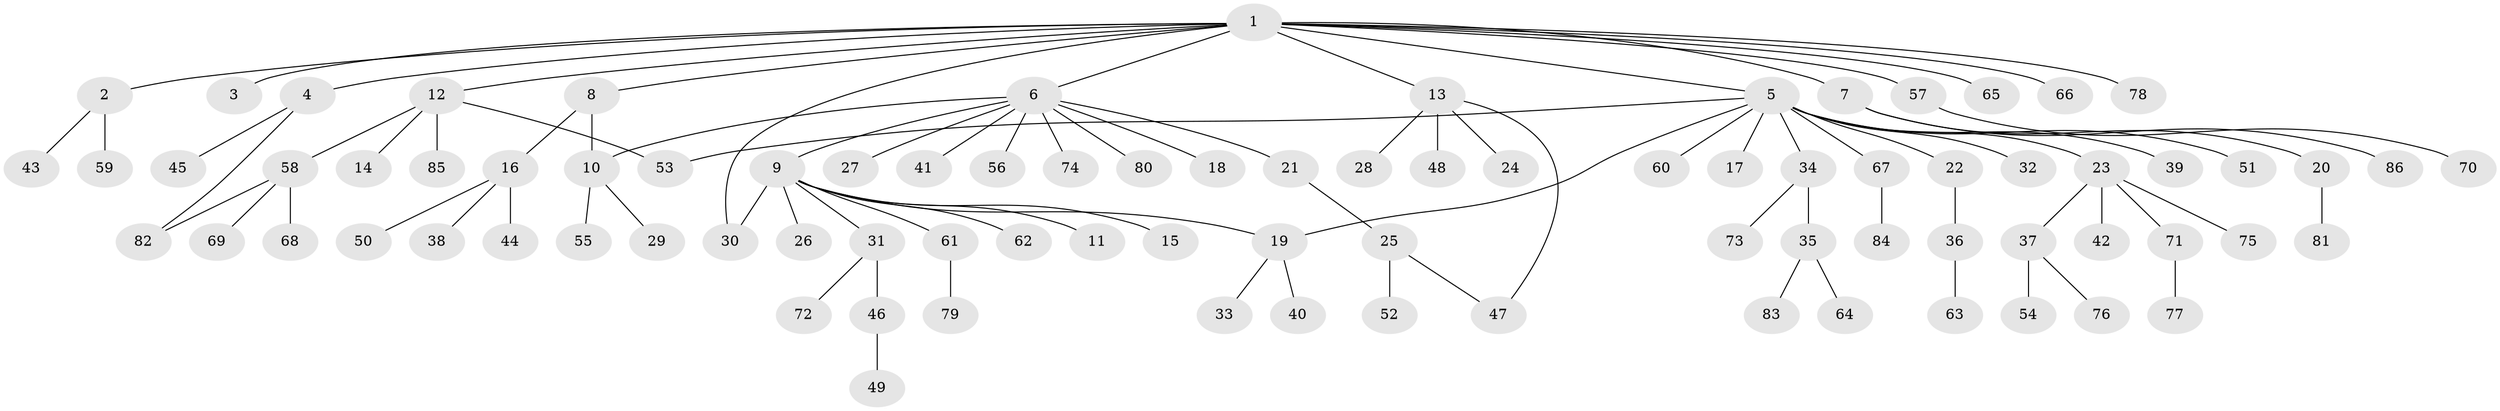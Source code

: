 // coarse degree distribution, {14: 0.014705882352941176, 2: 0.10294117647058823, 1: 0.7058823529411765, 11: 0.014705882352941176, 12: 0.014705882352941176, 3: 0.04411764705882353, 5: 0.029411764705882353, 10: 0.014705882352941176, 4: 0.04411764705882353, 6: 0.014705882352941176}
// Generated by graph-tools (version 1.1) at 2025/23/03/03/25 07:23:50]
// undirected, 86 vertices, 91 edges
graph export_dot {
graph [start="1"]
  node [color=gray90,style=filled];
  1;
  2;
  3;
  4;
  5;
  6;
  7;
  8;
  9;
  10;
  11;
  12;
  13;
  14;
  15;
  16;
  17;
  18;
  19;
  20;
  21;
  22;
  23;
  24;
  25;
  26;
  27;
  28;
  29;
  30;
  31;
  32;
  33;
  34;
  35;
  36;
  37;
  38;
  39;
  40;
  41;
  42;
  43;
  44;
  45;
  46;
  47;
  48;
  49;
  50;
  51;
  52;
  53;
  54;
  55;
  56;
  57;
  58;
  59;
  60;
  61;
  62;
  63;
  64;
  65;
  66;
  67;
  68;
  69;
  70;
  71;
  72;
  73;
  74;
  75;
  76;
  77;
  78;
  79;
  80;
  81;
  82;
  83;
  84;
  85;
  86;
  1 -- 2;
  1 -- 3;
  1 -- 4;
  1 -- 5;
  1 -- 6;
  1 -- 7;
  1 -- 8;
  1 -- 12;
  1 -- 13;
  1 -- 30;
  1 -- 57;
  1 -- 65;
  1 -- 66;
  1 -- 78;
  2 -- 43;
  2 -- 59;
  4 -- 45;
  4 -- 82;
  5 -- 17;
  5 -- 19;
  5 -- 22;
  5 -- 23;
  5 -- 32;
  5 -- 34;
  5 -- 39;
  5 -- 51;
  5 -- 53;
  5 -- 60;
  5 -- 67;
  6 -- 9;
  6 -- 10;
  6 -- 18;
  6 -- 21;
  6 -- 27;
  6 -- 41;
  6 -- 56;
  6 -- 74;
  6 -- 80;
  7 -- 20;
  7 -- 86;
  8 -- 10;
  8 -- 16;
  9 -- 11;
  9 -- 15;
  9 -- 19;
  9 -- 26;
  9 -- 30;
  9 -- 31;
  9 -- 61;
  9 -- 62;
  10 -- 29;
  10 -- 55;
  12 -- 14;
  12 -- 53;
  12 -- 58;
  12 -- 85;
  13 -- 24;
  13 -- 28;
  13 -- 47;
  13 -- 48;
  16 -- 38;
  16 -- 44;
  16 -- 50;
  19 -- 33;
  19 -- 40;
  20 -- 81;
  21 -- 25;
  22 -- 36;
  23 -- 37;
  23 -- 42;
  23 -- 71;
  23 -- 75;
  25 -- 47;
  25 -- 52;
  31 -- 46;
  31 -- 72;
  34 -- 35;
  34 -- 73;
  35 -- 64;
  35 -- 83;
  36 -- 63;
  37 -- 54;
  37 -- 76;
  46 -- 49;
  57 -- 70;
  58 -- 68;
  58 -- 69;
  58 -- 82;
  61 -- 79;
  67 -- 84;
  71 -- 77;
}

